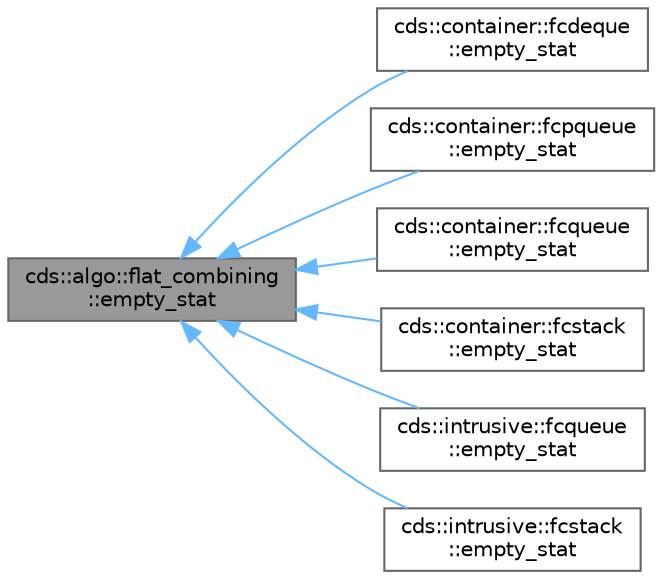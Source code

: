 digraph "cds::algo::flat_combining::empty_stat"
{
 // LATEX_PDF_SIZE
  bgcolor="transparent";
  edge [fontname=Helvetica,fontsize=10,labelfontname=Helvetica,labelfontsize=10];
  node [fontname=Helvetica,fontsize=10,shape=box,height=0.2,width=0.4];
  rankdir="LR";
  Node1 [id="Node000001",label="cds::algo::flat_combining\l::empty_stat",height=0.2,width=0.4,color="gray40", fillcolor="grey60", style="filled", fontcolor="black",tooltip="Flat combining dummy internal statistics"];
  Node1 -> Node2 [id="edge1_Node000001_Node000002",dir="back",color="steelblue1",style="solid",tooltip=" "];
  Node2 [id="Node000002",label="cds::container::fcdeque\l::empty_stat",height=0.2,width=0.4,color="gray40", fillcolor="white", style="filled",URL="$structcds_1_1container_1_1fcdeque_1_1empty__stat.html",tooltip="FCDeque dummy statistics, no overhead"];
  Node1 -> Node3 [id="edge2_Node000001_Node000003",dir="back",color="steelblue1",style="solid",tooltip=" "];
  Node3 [id="Node000003",label="cds::container::fcpqueue\l::empty_stat",height=0.2,width=0.4,color="gray40", fillcolor="white", style="filled",URL="$structcds_1_1container_1_1fcpqueue_1_1empty__stat.html",tooltip="FCPriorityQueue dummy statistics, no overhead"];
  Node1 -> Node4 [id="edge3_Node000001_Node000004",dir="back",color="steelblue1",style="solid",tooltip=" "];
  Node4 [id="Node000004",label="cds::container::fcqueue\l::empty_stat",height=0.2,width=0.4,color="gray40", fillcolor="white", style="filled",URL="$structcds_1_1container_1_1fcqueue_1_1empty__stat.html",tooltip="FCQueue dummy statistics, no overhead"];
  Node1 -> Node5 [id="edge4_Node000001_Node000005",dir="back",color="steelblue1",style="solid",tooltip=" "];
  Node5 [id="Node000005",label="cds::container::fcstack\l::empty_stat",height=0.2,width=0.4,color="gray40", fillcolor="white", style="filled",URL="$structcds_1_1container_1_1fcstack_1_1empty__stat.html",tooltip="FCStack dummy statistics, no overhead"];
  Node1 -> Node6 [id="edge5_Node000001_Node000006",dir="back",color="steelblue1",style="solid",tooltip=" "];
  Node6 [id="Node000006",label="cds::intrusive::fcqueue\l::empty_stat",height=0.2,width=0.4,color="gray40", fillcolor="white", style="filled",URL="$structcds_1_1intrusive_1_1fcqueue_1_1empty__stat.html",tooltip="FCQueue dummy statistics, no overhead"];
  Node1 -> Node7 [id="edge6_Node000001_Node000007",dir="back",color="steelblue1",style="solid",tooltip=" "];
  Node7 [id="Node000007",label="cds::intrusive::fcstack\l::empty_stat",height=0.2,width=0.4,color="gray40", fillcolor="white", style="filled",URL="$structcds_1_1intrusive_1_1fcstack_1_1empty__stat.html",tooltip="FCStack dummy statistics, no overhead"];
}
